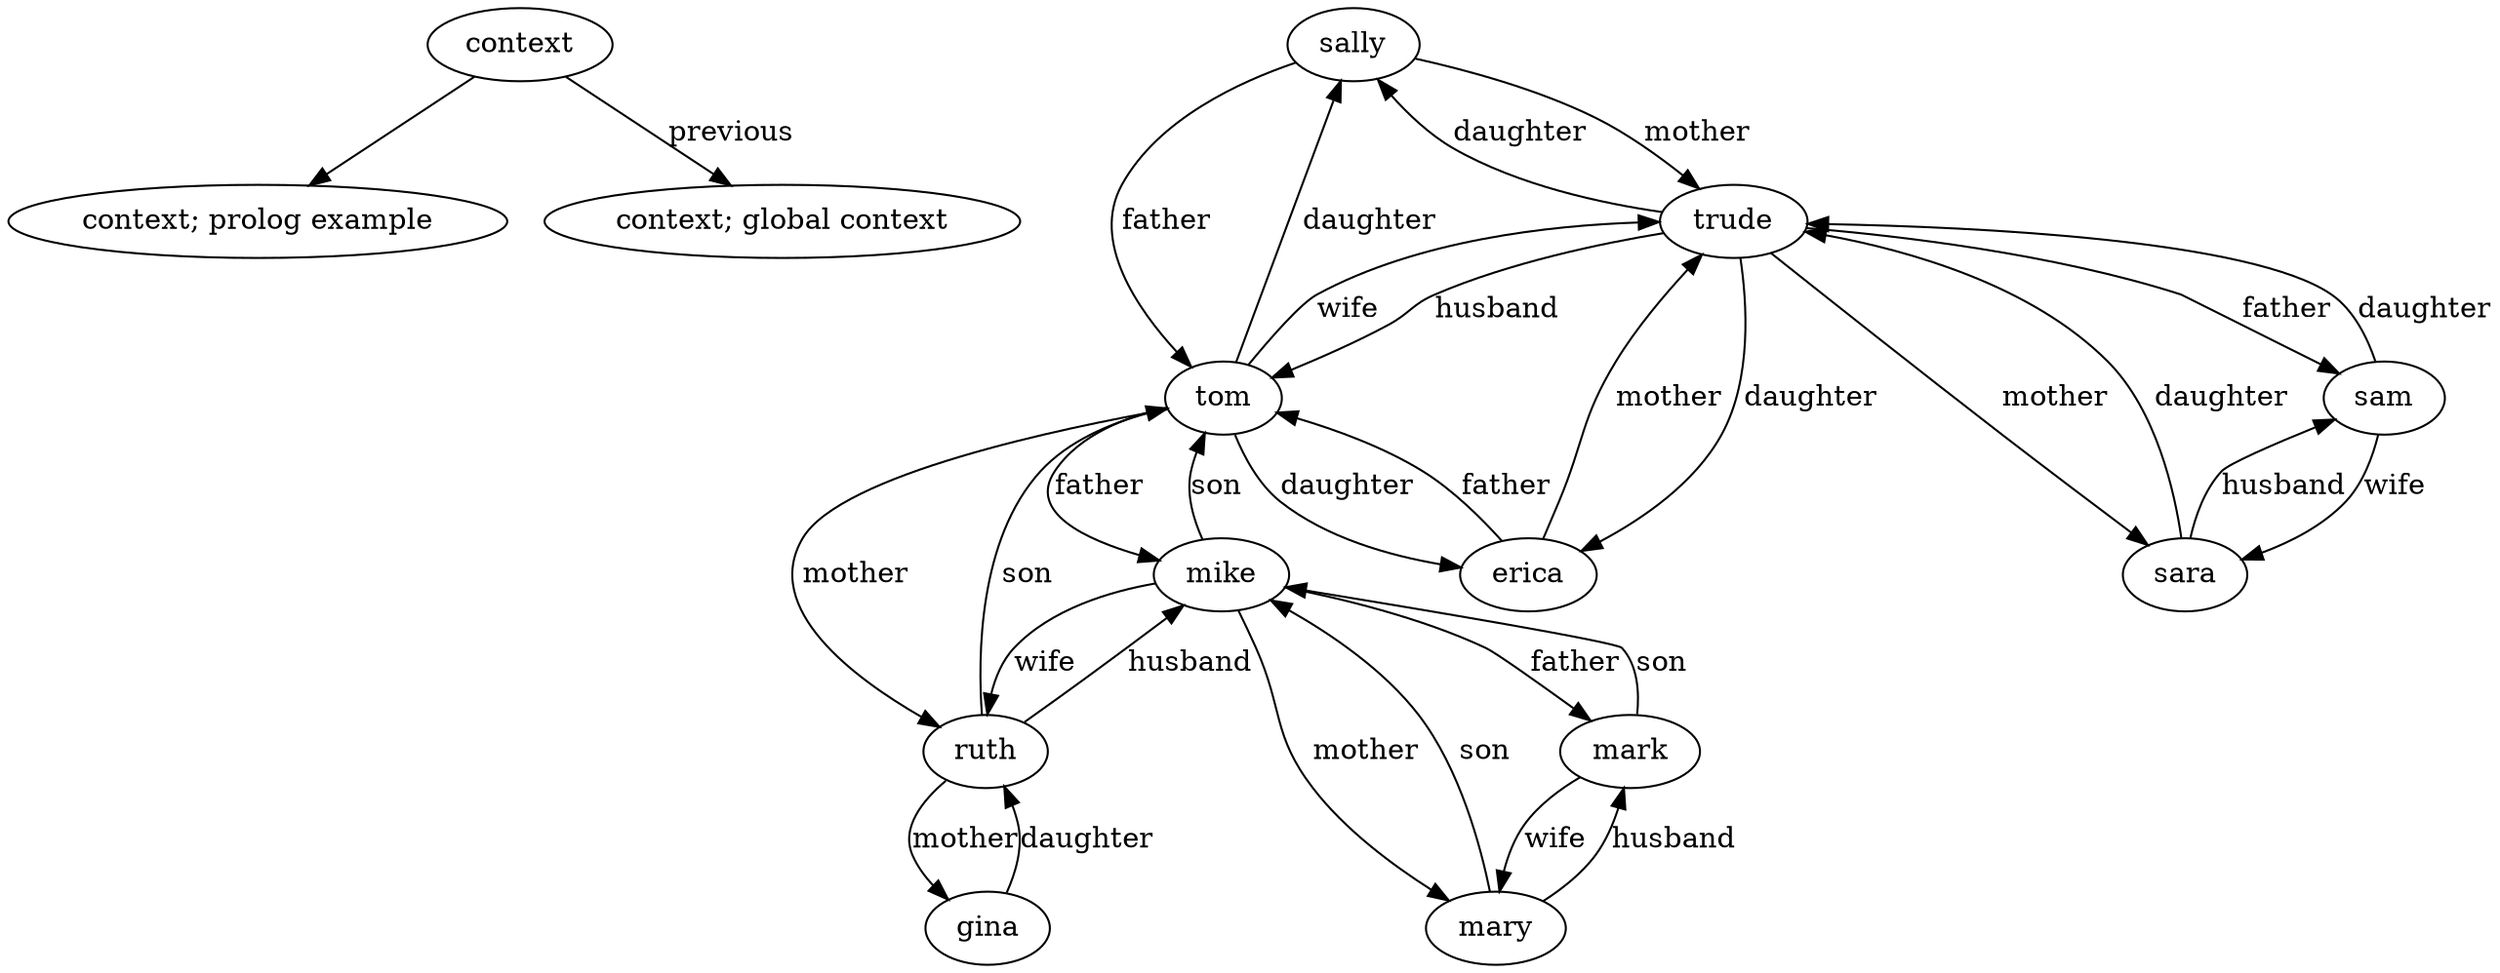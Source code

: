 // prolog example
digraph {
	context -> "context; prolog example" [label="" arrowhead=normal]
	context -> "context; global context" [label=previous arrowhead=normal]
	sally -> trude [label=mother arrowhead=normal]
	sally -> tom [label=father arrowhead=normal]
	erica -> trude [label=mother arrowhead=normal]
	erica -> tom [label=father arrowhead=normal]
	trude -> sara [label=mother arrowhead=normal]
	trude -> sam [label=father arrowhead=normal]
	trude -> tom [label=husband arrowhead=normal]
	trude -> sally [label=daughter arrowhead=normal]
	trude -> erica [label=daughter arrowhead=normal]
	tom -> ruth [label=mother arrowhead=normal]
	tom -> mike [label=father arrowhead=normal]
	tom -> trude [label=wife arrowhead=normal]
	tom -> sally [label=daughter arrowhead=normal]
	tom -> erica [label=daughter arrowhead=normal]
	sara -> sam [label=husband arrowhead=normal]
	sara -> trude [label=daughter arrowhead=normal]
	sam -> sara [label=wife arrowhead=normal]
	sam -> trude [label=daughter arrowhead=normal]
	ruth -> gina [label=mother arrowhead=normal]
	ruth -> mike [label=husband arrowhead=normal]
	ruth -> tom [label=son arrowhead=normal]
	mike -> mary [label=mother arrowhead=normal]
	mike -> mark [label=father arrowhead=normal]
	mike -> ruth [label=wife arrowhead=normal]
	mike -> tom [label=son arrowhead=normal]
	gina -> ruth [label=daughter arrowhead=normal]
	mary -> mark [label=husband arrowhead=normal]
	mary -> mike [label=son arrowhead=normal]
	mark -> mary [label=wife arrowhead=normal]
	mark -> mike [label=son arrowhead=normal]
}

